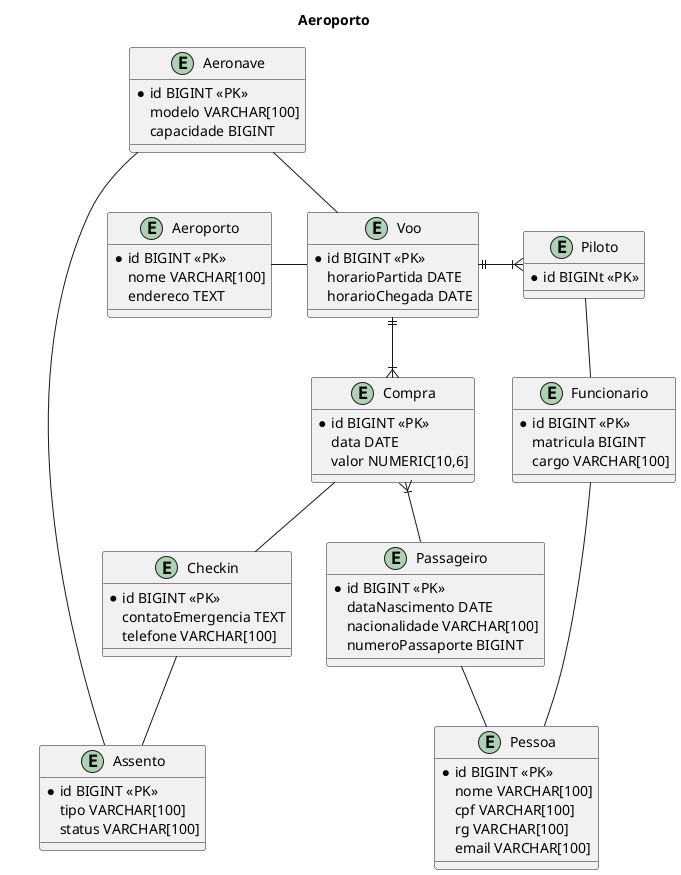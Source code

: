 @startuml Aeroporto

title Aeroporto

entity Aeroporto{
    *id BIGINT <<PK>>
    nome VARCHAR[100]
    endereco TEXT
}

entity Aeronave{
    *id BIGINT <<PK>>
    modelo VARCHAR[100]
    capacidade BIGINT
}

entity Voo{
    *id BIGINT <<PK>>
    horarioPartida DATE
    horarioChegada DATE
    
}

entity Compra{
    *id BIGINT <<PK>>
    data DATE
    valor NUMERIC[10,6]

}

entity Passageiro{
    *id BIGINT <<PK>>
    dataNascimento DATE
    nacionalidade VARCHAR[100]
    numeroPassaporte BIGINT
}

entity Checkin{
    *id BIGINT <<PK>>
    contatoEmergencia TEXT
    telefone VARCHAR[100]
}

entity Assento{
    *id BIGINT <<PK>>
    tipo VARCHAR[100]
    status VARCHAR[100]
}

entity Piloto{
    *id BIGINt <<PK>>
}

entity Funcionario{
    *id BIGINT <<PK>>
    matricula BIGINT
    cargo VARCHAR[100]
}

entity Pessoa{
    *id BIGINT <<PK>>
    nome VARCHAR[100]
    cpf VARCHAR[100]
    rg VARCHAR[100]
    email VARCHAR[100]
}

Voo -up- Aeronave
Voo -left- Aeroporto
Voo ||-right-|{ Piloto
Voo ||--|{ Compra
Compra }|-- Passageiro
Compra -- Checkin
Checkin -- Assento
Assento -left- Aeronave
Piloto -- Funcionario
Funcionario -- Pessoa
Passageiro -- Pessoa

@enduml